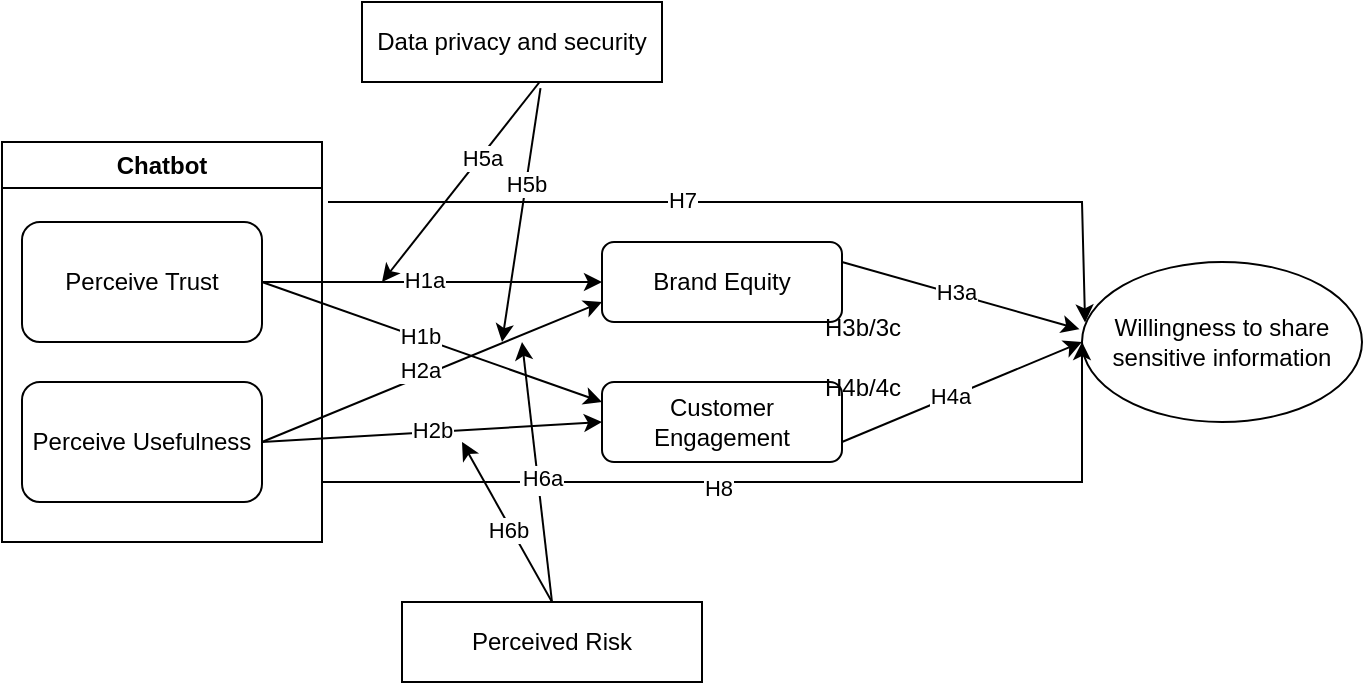 <mxfile version="24.7.14">
  <diagram name="Page-1" id="FZs6Rt4ACzhvYpM6SBXu">
    <mxGraphModel dx="937" dy="595" grid="1" gridSize="10" guides="1" tooltips="1" connect="1" arrows="1" fold="1" page="1" pageScale="1" pageWidth="850" pageHeight="1100" math="0" shadow="0">
      <root>
        <mxCell id="0" />
        <mxCell id="1" parent="0" />
        <mxCell id="X6JH5Qs2MuLJ38H26zWU-1" value="Perceive Trust" style="rounded=1;whiteSpace=wrap;html=1;" vertex="1" parent="1">
          <mxGeometry x="90" y="260" width="120" height="60" as="geometry" />
        </mxCell>
        <mxCell id="X6JH5Qs2MuLJ38H26zWU-3" value="Chatbot" style="swimlane;whiteSpace=wrap;html=1;" vertex="1" parent="1">
          <mxGeometry x="80" y="220" width="160" height="200" as="geometry" />
        </mxCell>
        <mxCell id="X6JH5Qs2MuLJ38H26zWU-2" value="Perceive Usefulness" style="rounded=1;whiteSpace=wrap;html=1;" vertex="1" parent="X6JH5Qs2MuLJ38H26zWU-3">
          <mxGeometry x="10" y="120" width="120" height="60" as="geometry" />
        </mxCell>
        <mxCell id="X6JH5Qs2MuLJ38H26zWU-4" value="Brand Equity" style="rounded=1;whiteSpace=wrap;html=1;" vertex="1" parent="1">
          <mxGeometry x="380" y="270" width="120" height="40" as="geometry" />
        </mxCell>
        <mxCell id="X6JH5Qs2MuLJ38H26zWU-5" value="Customer Engagement" style="rounded=1;whiteSpace=wrap;html=1;" vertex="1" parent="1">
          <mxGeometry x="380" y="340" width="120" height="40" as="geometry" />
        </mxCell>
        <mxCell id="X6JH5Qs2MuLJ38H26zWU-6" value="" style="endArrow=classic;html=1;rounded=0;exitX=1;exitY=0.5;exitDx=0;exitDy=0;" edge="1" parent="1" source="X6JH5Qs2MuLJ38H26zWU-2">
          <mxGeometry width="50" height="50" relative="1" as="geometry">
            <mxPoint x="240" y="320" as="sourcePoint" />
            <mxPoint x="380" y="300" as="targetPoint" />
          </mxGeometry>
        </mxCell>
        <mxCell id="X6JH5Qs2MuLJ38H26zWU-36" value="H" style="edgeLabel;html=1;align=center;verticalAlign=middle;resizable=0;points=[];" vertex="1" connectable="0" parent="X6JH5Qs2MuLJ38H26zWU-6">
          <mxGeometry x="-0.066" y="1" relative="1" as="geometry">
            <mxPoint as="offset" />
          </mxGeometry>
        </mxCell>
        <mxCell id="X6JH5Qs2MuLJ38H26zWU-37" value="H2a" style="edgeLabel;html=1;align=center;verticalAlign=middle;resizable=0;points=[];" vertex="1" connectable="0" parent="X6JH5Qs2MuLJ38H26zWU-6">
          <mxGeometry x="-0.064" y="3" relative="1" as="geometry">
            <mxPoint y="-1" as="offset" />
          </mxGeometry>
        </mxCell>
        <mxCell id="X6JH5Qs2MuLJ38H26zWU-7" value="" style="endArrow=classic;html=1;rounded=0;entryX=0;entryY=0.5;entryDx=0;entryDy=0;exitX=1;exitY=0.5;exitDx=0;exitDy=0;" edge="1" parent="1" source="X6JH5Qs2MuLJ38H26zWU-2" target="X6JH5Qs2MuLJ38H26zWU-5">
          <mxGeometry width="50" height="50" relative="1" as="geometry">
            <mxPoint x="240" y="320" as="sourcePoint" />
            <mxPoint x="370" y="280" as="targetPoint" />
          </mxGeometry>
        </mxCell>
        <mxCell id="X6JH5Qs2MuLJ38H26zWU-21" value="H2b" style="edgeLabel;html=1;align=center;verticalAlign=middle;resizable=0;points=[];" vertex="1" connectable="0" parent="X6JH5Qs2MuLJ38H26zWU-7">
          <mxGeometry x="-0.004" y="1" relative="1" as="geometry">
            <mxPoint as="offset" />
          </mxGeometry>
        </mxCell>
        <mxCell id="X6JH5Qs2MuLJ38H26zWU-8" value="Willingness to share sensitive information" style="ellipse;whiteSpace=wrap;html=1;" vertex="1" parent="1">
          <mxGeometry x="620" y="280" width="140" height="80" as="geometry" />
        </mxCell>
        <mxCell id="X6JH5Qs2MuLJ38H26zWU-9" value="" style="endArrow=classic;html=1;rounded=0;entryX=-0.009;entryY=0.42;entryDx=0;entryDy=0;exitX=1;exitY=0.25;exitDx=0;exitDy=0;entryPerimeter=0;" edge="1" parent="1" source="X6JH5Qs2MuLJ38H26zWU-4" target="X6JH5Qs2MuLJ38H26zWU-8">
          <mxGeometry width="50" height="50" relative="1" as="geometry">
            <mxPoint x="480" y="270" as="sourcePoint" />
            <mxPoint x="530" y="220" as="targetPoint" />
          </mxGeometry>
        </mxCell>
        <mxCell id="X6JH5Qs2MuLJ38H26zWU-22" value="H3a" style="edgeLabel;html=1;align=center;verticalAlign=middle;resizable=0;points=[];" vertex="1" connectable="0" parent="X6JH5Qs2MuLJ38H26zWU-9">
          <mxGeometry x="-0.054" y="1" relative="1" as="geometry">
            <mxPoint as="offset" />
          </mxGeometry>
        </mxCell>
        <mxCell id="X6JH5Qs2MuLJ38H26zWU-10" value="" style="endArrow=classic;html=1;rounded=0;exitX=1;exitY=0.75;exitDx=0;exitDy=0;entryX=0;entryY=0.5;entryDx=0;entryDy=0;" edge="1" parent="1" source="X6JH5Qs2MuLJ38H26zWU-5" target="X6JH5Qs2MuLJ38H26zWU-8">
          <mxGeometry width="50" height="50" relative="1" as="geometry">
            <mxPoint x="490" y="280" as="sourcePoint" />
            <mxPoint x="650" y="278" as="targetPoint" />
          </mxGeometry>
        </mxCell>
        <mxCell id="X6JH5Qs2MuLJ38H26zWU-24" value="H4a" style="edgeLabel;html=1;align=center;verticalAlign=middle;resizable=0;points=[];" vertex="1" connectable="0" parent="X6JH5Qs2MuLJ38H26zWU-10">
          <mxGeometry x="-0.118" y="1" relative="1" as="geometry">
            <mxPoint x="1" as="offset" />
          </mxGeometry>
        </mxCell>
        <mxCell id="X6JH5Qs2MuLJ38H26zWU-16" value="Data privacy and security" style="rounded=0;whiteSpace=wrap;html=1;" vertex="1" parent="1">
          <mxGeometry x="260" y="150" width="150" height="40" as="geometry" />
        </mxCell>
        <mxCell id="X6JH5Qs2MuLJ38H26zWU-17" value="" style="endArrow=classic;html=1;rounded=0;exitX=0.592;exitY=1;exitDx=0;exitDy=0;exitPerimeter=0;" edge="1" parent="1" source="X6JH5Qs2MuLJ38H26zWU-16">
          <mxGeometry width="50" height="50" relative="1" as="geometry">
            <mxPoint x="400" y="350" as="sourcePoint" />
            <mxPoint x="270" y="290" as="targetPoint" />
          </mxGeometry>
        </mxCell>
        <mxCell id="X6JH5Qs2MuLJ38H26zWU-26" value="H5a" style="edgeLabel;html=1;align=center;verticalAlign=middle;resizable=0;points=[];" vertex="1" connectable="0" parent="X6JH5Qs2MuLJ38H26zWU-17">
          <mxGeometry x="-0.254" relative="1" as="geometry">
            <mxPoint as="offset" />
          </mxGeometry>
        </mxCell>
        <mxCell id="X6JH5Qs2MuLJ38H26zWU-18" value="Perceived Risk" style="rounded=0;whiteSpace=wrap;html=1;" vertex="1" parent="1">
          <mxGeometry x="280" y="450" width="150" height="40" as="geometry" />
        </mxCell>
        <mxCell id="X6JH5Qs2MuLJ38H26zWU-19" value="" style="endArrow=classic;html=1;rounded=0;exitX=0.5;exitY=0;exitDx=0;exitDy=0;" edge="1" parent="1" source="X6JH5Qs2MuLJ38H26zWU-18">
          <mxGeometry width="50" height="50" relative="1" as="geometry">
            <mxPoint x="340" y="440" as="sourcePoint" />
            <mxPoint x="310" y="370" as="targetPoint" />
          </mxGeometry>
        </mxCell>
        <mxCell id="X6JH5Qs2MuLJ38H26zWU-27" value="H6b" style="edgeLabel;html=1;align=center;verticalAlign=middle;resizable=0;points=[];" vertex="1" connectable="0" parent="X6JH5Qs2MuLJ38H26zWU-19">
          <mxGeometry x="-0.079" y="2" relative="1" as="geometry">
            <mxPoint as="offset" />
          </mxGeometry>
        </mxCell>
        <mxCell id="X6JH5Qs2MuLJ38H26zWU-28" value="" style="endArrow=classic;html=1;rounded=0;entryX=0;entryY=0.5;entryDx=0;entryDy=0;" edge="1" parent="1" target="X6JH5Qs2MuLJ38H26zWU-8">
          <mxGeometry width="50" height="50" relative="1" as="geometry">
            <mxPoint x="240" y="390" as="sourcePoint" />
            <mxPoint x="669.16" y="368.8" as="targetPoint" />
            <Array as="points">
              <mxPoint x="620" y="390" />
            </Array>
          </mxGeometry>
        </mxCell>
        <mxCell id="X6JH5Qs2MuLJ38H26zWU-31" value="H8" style="edgeLabel;html=1;align=center;verticalAlign=middle;resizable=0;points=[];" vertex="1" connectable="0" parent="X6JH5Qs2MuLJ38H26zWU-28">
          <mxGeometry x="-0.119" y="-3" relative="1" as="geometry">
            <mxPoint as="offset" />
          </mxGeometry>
        </mxCell>
        <mxCell id="X6JH5Qs2MuLJ38H26zWU-29" value="" style="endArrow=classic;html=1;rounded=0;entryX=0.011;entryY=0.378;entryDx=0;entryDy=0;entryPerimeter=0;" edge="1" parent="1" target="X6JH5Qs2MuLJ38H26zWU-8">
          <mxGeometry width="50" height="50" relative="1" as="geometry">
            <mxPoint x="243" y="250" as="sourcePoint" />
            <mxPoint x="679" y="389" as="targetPoint" />
            <Array as="points">
              <mxPoint x="620" y="250" />
            </Array>
          </mxGeometry>
        </mxCell>
        <mxCell id="X6JH5Qs2MuLJ38H26zWU-30" value="H7" style="edgeLabel;html=1;align=center;verticalAlign=middle;resizable=0;points=[];" vertex="1" connectable="0" parent="X6JH5Qs2MuLJ38H26zWU-29">
          <mxGeometry x="-0.168" y="-2" relative="1" as="geometry">
            <mxPoint x="-5" y="-3" as="offset" />
          </mxGeometry>
        </mxCell>
        <mxCell id="X6JH5Qs2MuLJ38H26zWU-33" value="" style="endArrow=classic;html=1;rounded=0;exitX=1;exitY=0.5;exitDx=0;exitDy=0;entryX=0;entryY=0.25;entryDx=0;entryDy=0;" edge="1" parent="1" source="X6JH5Qs2MuLJ38H26zWU-1" target="X6JH5Qs2MuLJ38H26zWU-5">
          <mxGeometry width="50" height="50" relative="1" as="geometry">
            <mxPoint x="220" y="300" as="sourcePoint" />
            <mxPoint x="380" y="300" as="targetPoint" />
          </mxGeometry>
        </mxCell>
        <mxCell id="X6JH5Qs2MuLJ38H26zWU-35" value="H1b" style="edgeLabel;html=1;align=center;verticalAlign=middle;resizable=0;points=[];" vertex="1" connectable="0" parent="X6JH5Qs2MuLJ38H26zWU-33">
          <mxGeometry x="-0.072" y="1" relative="1" as="geometry">
            <mxPoint as="offset" />
          </mxGeometry>
        </mxCell>
        <mxCell id="X6JH5Qs2MuLJ38H26zWU-34" value="" style="endArrow=classic;html=1;rounded=0;exitX=1;exitY=0.5;exitDx=0;exitDy=0;entryX=0;entryY=0.5;entryDx=0;entryDy=0;" edge="1" parent="1" source="X6JH5Qs2MuLJ38H26zWU-1" target="X6JH5Qs2MuLJ38H26zWU-4">
          <mxGeometry width="50" height="50" relative="1" as="geometry">
            <mxPoint x="210" y="290" as="sourcePoint" />
            <mxPoint x="275" y="271.944" as="targetPoint" />
          </mxGeometry>
        </mxCell>
        <mxCell id="X6JH5Qs2MuLJ38H26zWU-39" value="H1a" style="edgeLabel;html=1;align=center;verticalAlign=middle;resizable=0;points=[];" vertex="1" connectable="0" parent="X6JH5Qs2MuLJ38H26zWU-34">
          <mxGeometry x="-0.046" y="1" relative="1" as="geometry">
            <mxPoint as="offset" />
          </mxGeometry>
        </mxCell>
        <mxCell id="X6JH5Qs2MuLJ38H26zWU-40" value="H3b/3c" style="text;html=1;align=center;verticalAlign=middle;resizable=0;points=[];autosize=1;strokeColor=none;fillColor=none;" vertex="1" parent="1">
          <mxGeometry x="480" y="298" width="60" height="30" as="geometry" />
        </mxCell>
        <mxCell id="X6JH5Qs2MuLJ38H26zWU-41" value="H4b/4c" style="text;html=1;align=center;verticalAlign=middle;resizable=0;points=[];autosize=1;strokeColor=none;fillColor=none;" vertex="1" parent="1">
          <mxGeometry x="480" y="328" width="60" height="30" as="geometry" />
        </mxCell>
        <mxCell id="X6JH5Qs2MuLJ38H26zWU-44" value="" style="endArrow=classic;html=1;rounded=0;exitX=0.5;exitY=0;exitDx=0;exitDy=0;" edge="1" parent="1" source="X6JH5Qs2MuLJ38H26zWU-18">
          <mxGeometry width="50" height="50" relative="1" as="geometry">
            <mxPoint x="365" y="460" as="sourcePoint" />
            <mxPoint x="340" y="320" as="targetPoint" />
          </mxGeometry>
        </mxCell>
        <mxCell id="X6JH5Qs2MuLJ38H26zWU-45" value="H6" style="edgeLabel;html=1;align=center;verticalAlign=middle;resizable=0;points=[];" vertex="1" connectable="0" parent="X6JH5Qs2MuLJ38H26zWU-44">
          <mxGeometry x="-0.079" y="2" relative="1" as="geometry">
            <mxPoint as="offset" />
          </mxGeometry>
        </mxCell>
        <mxCell id="X6JH5Qs2MuLJ38H26zWU-46" value="H6a" style="edgeLabel;html=1;align=center;verticalAlign=middle;resizable=0;points=[];" vertex="1" connectable="0" parent="X6JH5Qs2MuLJ38H26zWU-44">
          <mxGeometry x="-0.049" y="-2" relative="1" as="geometry">
            <mxPoint as="offset" />
          </mxGeometry>
        </mxCell>
        <mxCell id="X6JH5Qs2MuLJ38H26zWU-47" value="" style="endArrow=classic;html=1;rounded=0;exitX=0.595;exitY=1.077;exitDx=0;exitDy=0;exitPerimeter=0;" edge="1" parent="1" source="X6JH5Qs2MuLJ38H26zWU-16">
          <mxGeometry width="50" height="50" relative="1" as="geometry">
            <mxPoint x="359" y="200" as="sourcePoint" />
            <mxPoint x="330" y="320" as="targetPoint" />
          </mxGeometry>
        </mxCell>
        <mxCell id="X6JH5Qs2MuLJ38H26zWU-48" value="H5b" style="edgeLabel;html=1;align=center;verticalAlign=middle;resizable=0;points=[];" vertex="1" connectable="0" parent="X6JH5Qs2MuLJ38H26zWU-47">
          <mxGeometry x="-0.254" relative="1" as="geometry">
            <mxPoint as="offset" />
          </mxGeometry>
        </mxCell>
      </root>
    </mxGraphModel>
  </diagram>
</mxfile>
